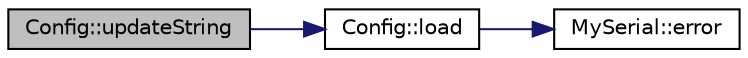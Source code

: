 digraph "Config::updateString"
{
  edge [fontname="Helvetica",fontsize="10",labelfontname="Helvetica",labelfontsize="10"];
  node [fontname="Helvetica",fontsize="10",shape=record];
  rankdir="LR";
  Node63 [label="Config::updateString",height=0.2,width=0.4,color="black", fillcolor="grey75", style="filled", fontcolor="black"];
  Node63 -> Node64 [color="midnightblue",fontsize="10",style="solid",fontname="Helvetica"];
  Node64 [label="Config::load",height=0.2,width=0.4,color="black", fillcolor="white", style="filled",URL="$class_config.html#a03f274849bd304018c08ad974baea23a"];
  Node64 -> Node65 [color="midnightblue",fontsize="10",style="solid",fontname="Helvetica"];
  Node65 [label="MySerial::error",height=0.2,width=0.4,color="black", fillcolor="white", style="filled",URL="$class_my_serial.html#a896c14da1a0c8356a3d66a783d8264e6"];
}
